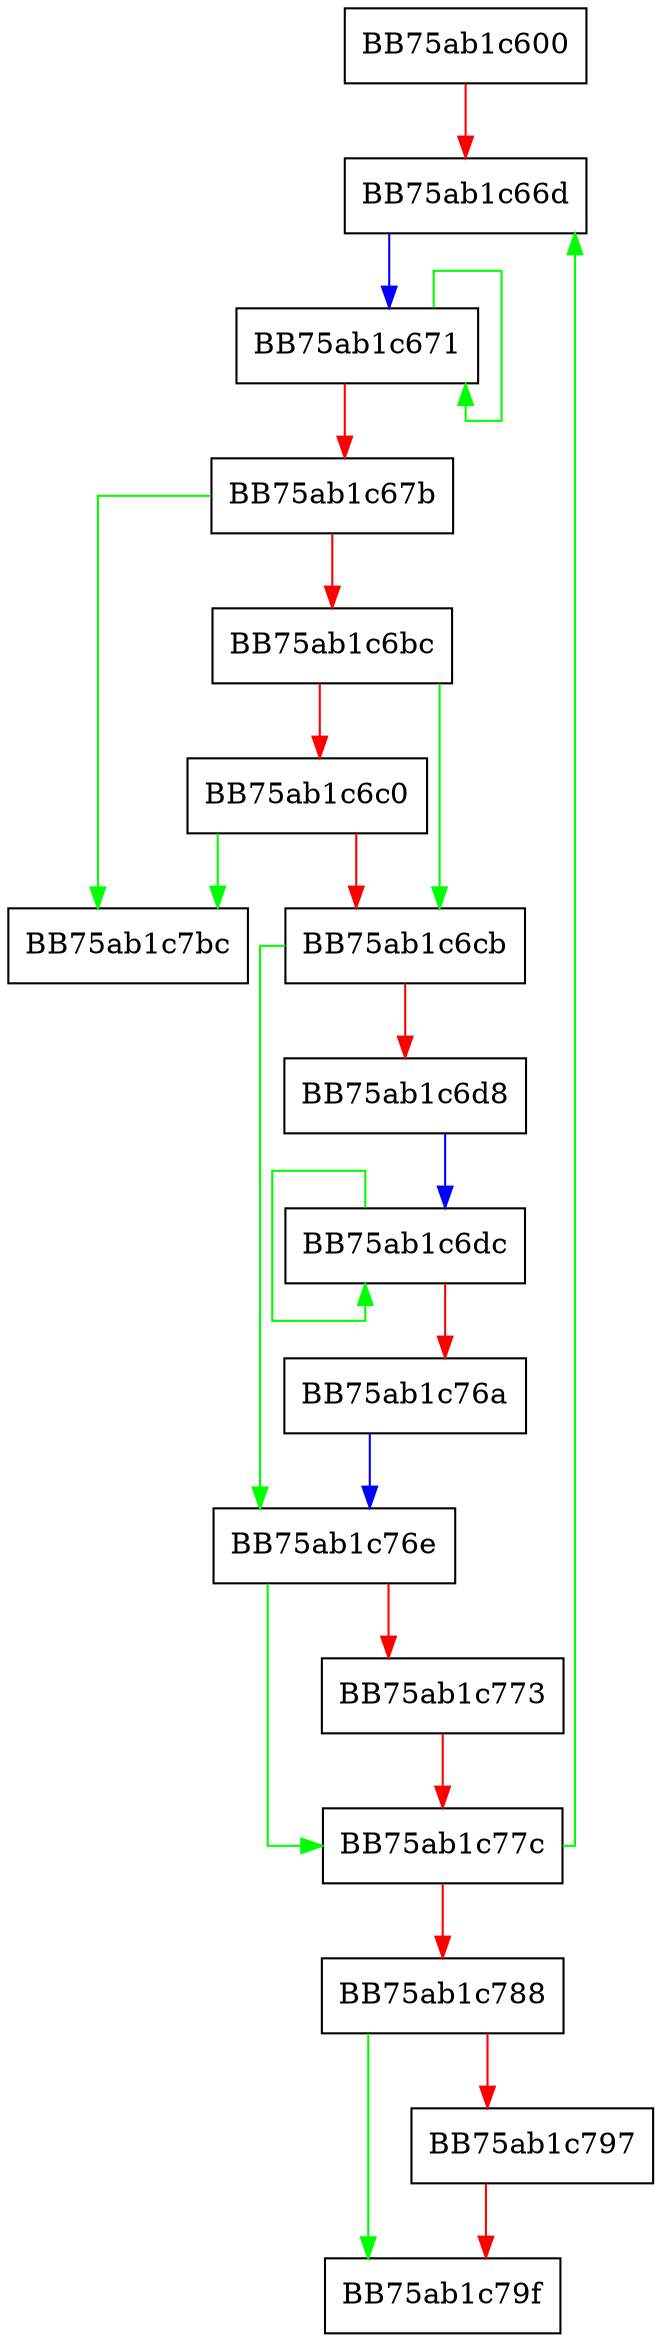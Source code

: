 digraph GetUsersAccounts {
  node [shape="box"];
  graph [splines=ortho];
  BB75ab1c600 -> BB75ab1c66d [color="red"];
  BB75ab1c66d -> BB75ab1c671 [color="blue"];
  BB75ab1c671 -> BB75ab1c671 [color="green"];
  BB75ab1c671 -> BB75ab1c67b [color="red"];
  BB75ab1c67b -> BB75ab1c7bc [color="green"];
  BB75ab1c67b -> BB75ab1c6bc [color="red"];
  BB75ab1c6bc -> BB75ab1c6cb [color="green"];
  BB75ab1c6bc -> BB75ab1c6c0 [color="red"];
  BB75ab1c6c0 -> BB75ab1c7bc [color="green"];
  BB75ab1c6c0 -> BB75ab1c6cb [color="red"];
  BB75ab1c6cb -> BB75ab1c76e [color="green"];
  BB75ab1c6cb -> BB75ab1c6d8 [color="red"];
  BB75ab1c6d8 -> BB75ab1c6dc [color="blue"];
  BB75ab1c6dc -> BB75ab1c6dc [color="green"];
  BB75ab1c6dc -> BB75ab1c76a [color="red"];
  BB75ab1c76a -> BB75ab1c76e [color="blue"];
  BB75ab1c76e -> BB75ab1c77c [color="green"];
  BB75ab1c76e -> BB75ab1c773 [color="red"];
  BB75ab1c773 -> BB75ab1c77c [color="red"];
  BB75ab1c77c -> BB75ab1c66d [color="green"];
  BB75ab1c77c -> BB75ab1c788 [color="red"];
  BB75ab1c788 -> BB75ab1c79f [color="green"];
  BB75ab1c788 -> BB75ab1c797 [color="red"];
  BB75ab1c797 -> BB75ab1c79f [color="red"];
}